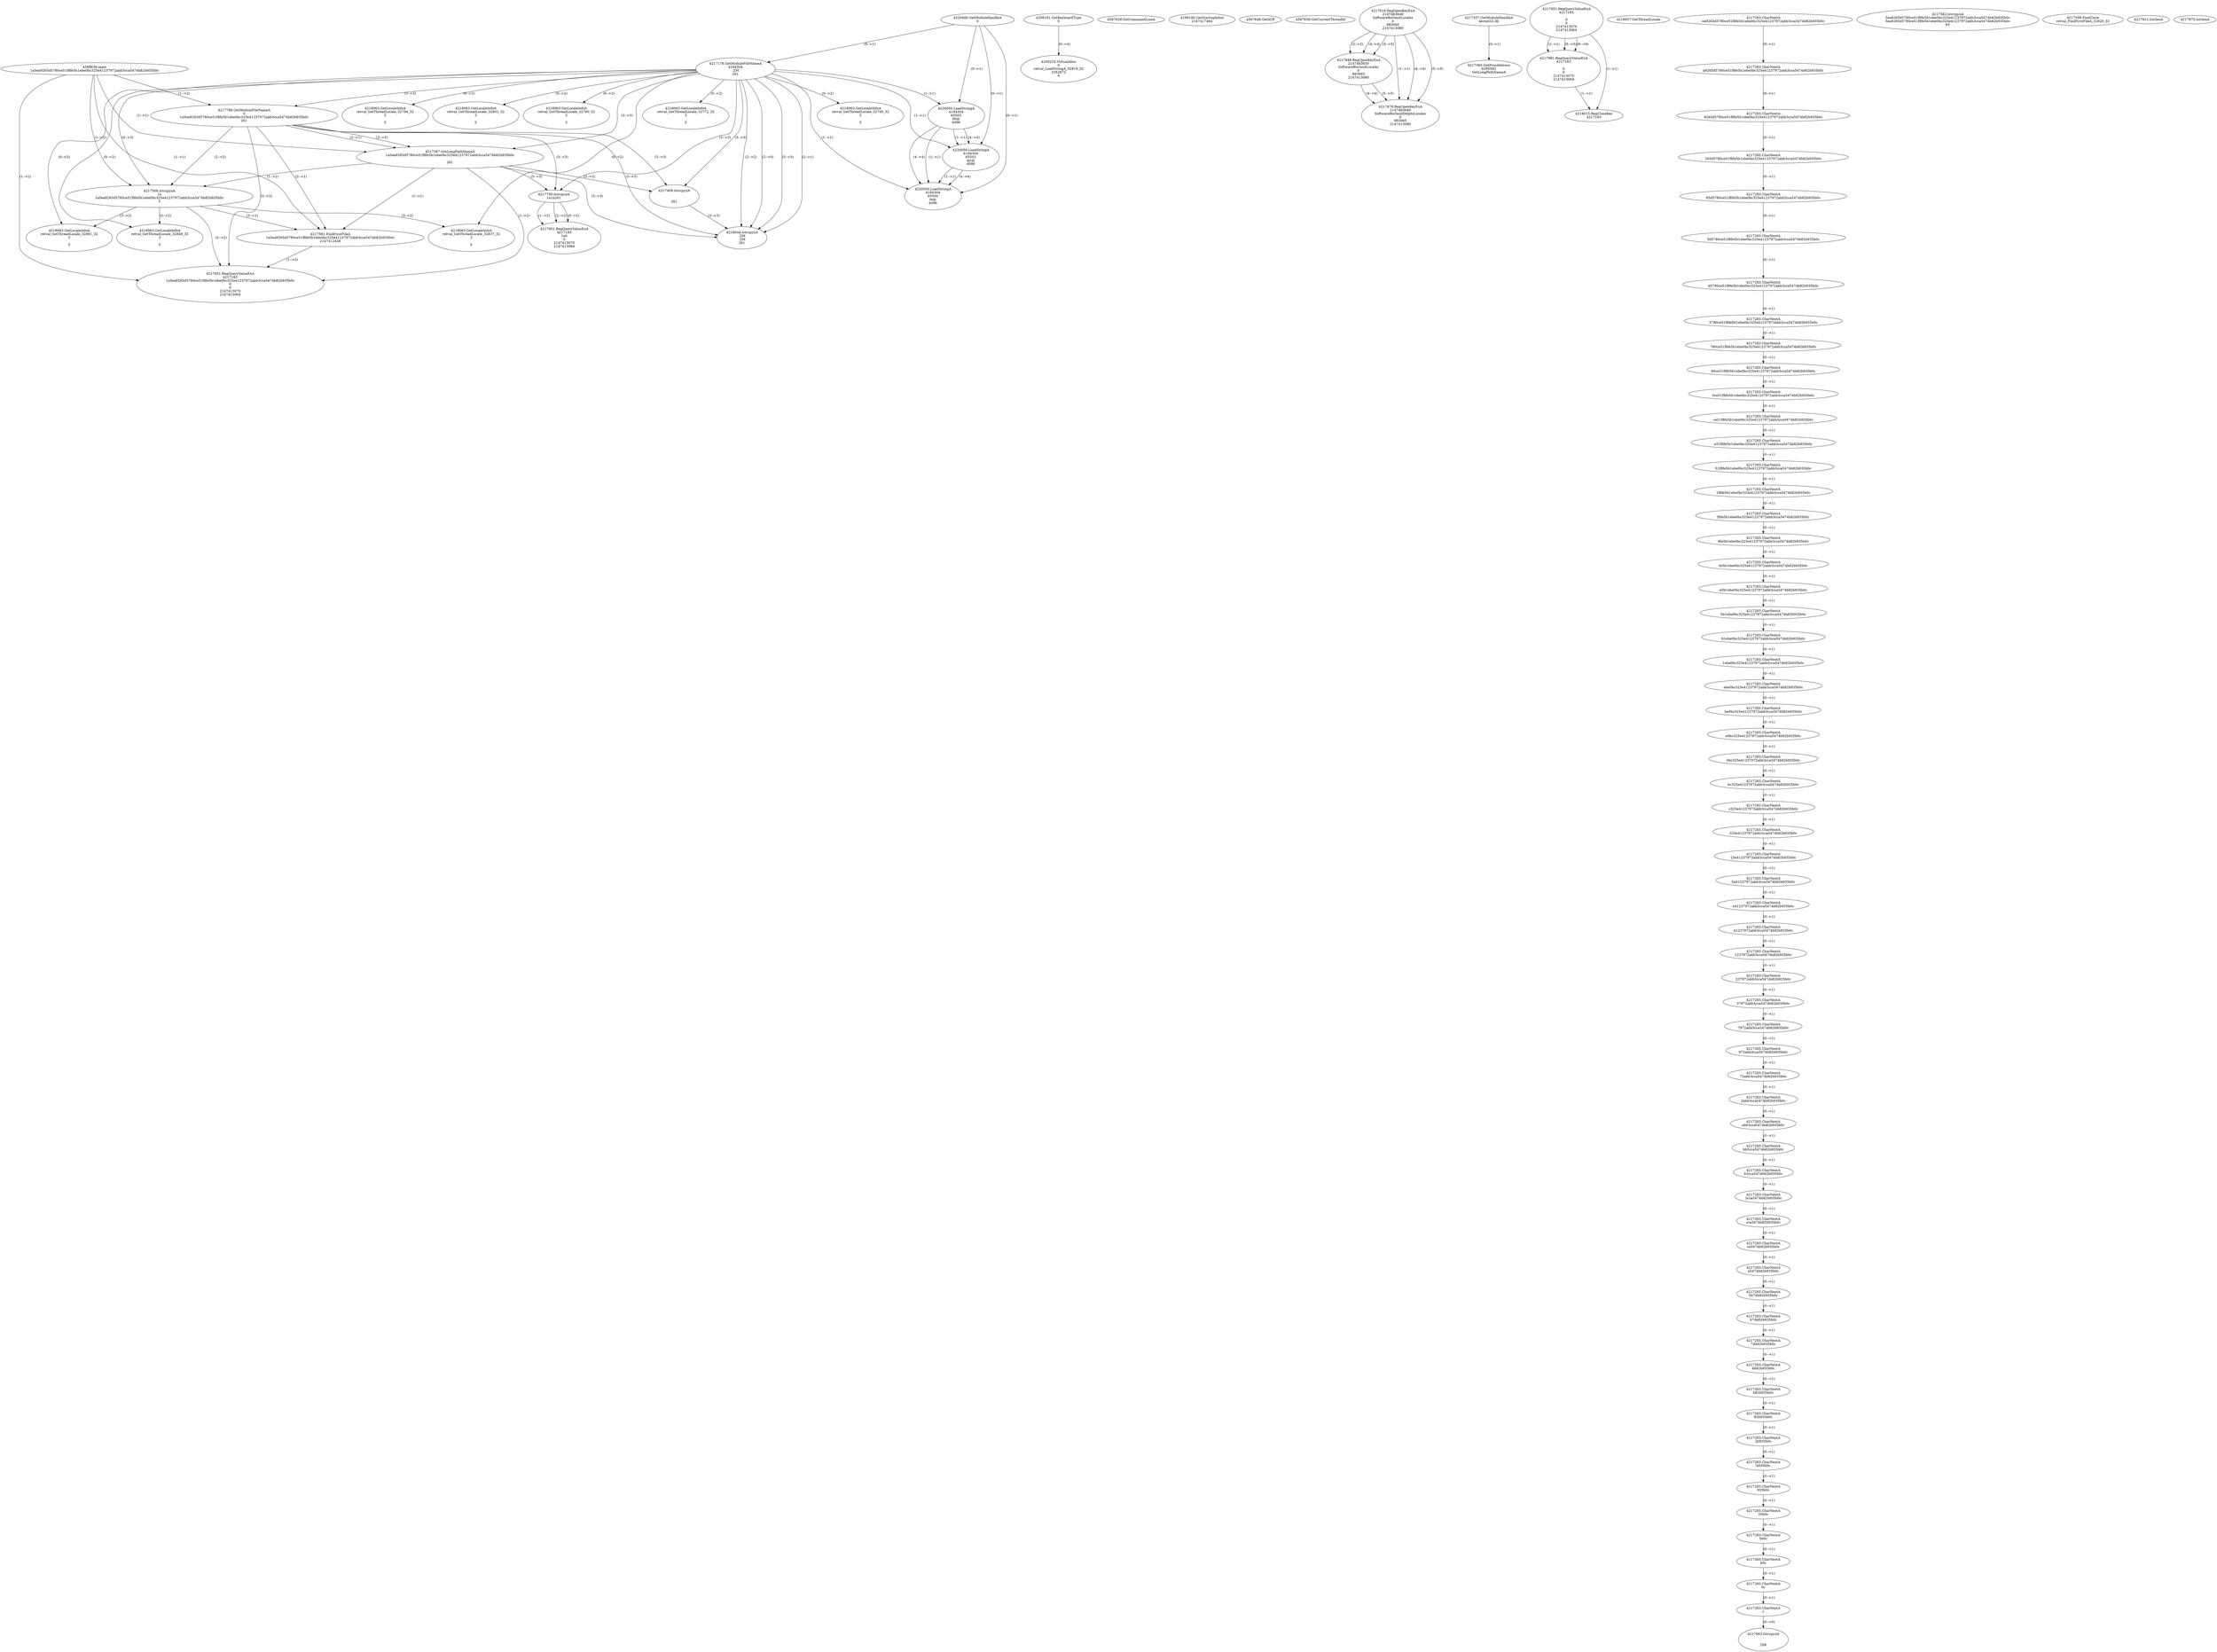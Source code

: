 // Global SCDG with merge call
digraph {
	0 [label="4589636.main
1a5ea9265d5780ce51f8fe5b1ebe0bc325e41237972abb3cca5474b82b935b0c"]
	1 [label="4220400.GetModuleHandleA
0"]
	2 [label="4208181.GetKeyboardType
0"]
	3 [label="4587628.GetCommandLineA
"]
	4 [label="4199190.GetStartupInfoA
2147417464"]
	5 [label="4587648.GetACP
"]
	6 [label="4587658.GetCurrentThreadId
"]
	7 [label="4217178.GetModuleFileNameA
4194304
.ZM
261"]
	1 -> 7 [label="(0-->1)"]
	8 [label="4217788.GetModuleFileNameA
0
1a5ea9265d5780ce51f8fe5b1ebe0bc325e41237972abb3cca5474b82b935b0c
261"]
	0 -> 8 [label="(1-->2)"]
	7 -> 8 [label="(3-->3)"]
	9 [label="4217818.RegOpenKeyExA
2147483649
Software\Borland\Locales
0
983065
2147413080"]
	10 [label="4217337.GetModuleHandleA
kernel32.dll"]
	11 [label="4217360.GetProcAddress
6295592
GetLongPathNameA"]
	10 -> 11 [label="(0-->1)"]
	12 [label="4217387.GetLongPathNameA
1a5ea9265d5780ce51f8fe5b1ebe0bc325e41237972abb3cca5474b82b935b0c

261"]
	0 -> 12 [label="(1-->1)"]
	8 -> 12 [label="(2-->1)"]
	7 -> 12 [label="(3-->3)"]
	8 -> 12 [label="(3-->3)"]
	13 [label="4217408.lstrcpynA


261"]
	7 -> 13 [label="(3-->3)"]
	8 -> 13 [label="(3-->3)"]
	12 -> 13 [label="(3-->3)"]
	14 [label="4217951.RegQueryValueExA
4217183

0
0
2147413070
2147413064"]
	15 [label="4217981.RegQueryValueExA
4217183

0
0
2147413070
2147413064"]
	14 -> 15 [label="(1-->1)"]
	14 -> 15 [label="(5-->5)"]
	14 -> 15 [label="(6-->6)"]
	16 [label="4218015.RegCloseKey
4217183"]
	14 -> 16 [label="(1-->1)"]
	15 -> 16 [label="(1-->1)"]
	17 [label="4218044.lstrcpynA
.ZM
.ZM
261"]
	7 -> 17 [label="(2-->1)"]
	7 -> 17 [label="(2-->2)"]
	7 -> 17 [label="(3-->3)"]
	8 -> 17 [label="(3-->3)"]
	12 -> 17 [label="(3-->3)"]
	13 -> 17 [label="(3-->3)"]
	7 -> 17 [label="(2-->0)"]
	18 [label="4218057.GetThreadLocale
"]
	19 [label="4218063.GetLocaleInfoA
retval_GetThreadLocale_32790_32
3

5"]
	7 -> 19 [label="(0-->2)"]
	20 [label="4220050.LoadStringA
4194304
65503
Ht@
4096"]
	1 -> 20 [label="(0-->1)"]
	7 -> 20 [label="(1-->1)"]
	21 [label="4220050.LoadStringA
4194304
65502
@t@
4096"]
	1 -> 21 [label="(0-->1)"]
	7 -> 21 [label="(1-->1)"]
	20 -> 21 [label="(1-->1)"]
	20 -> 21 [label="(4-->4)"]
	22 [label="4200224.VirtualAlloc
0
retval_LoadStringA_32819_32
1052672
4"]
	2 -> 22 [label="(0-->4)"]
	23 [label="4217848.RegOpenKeyExA
2147483650
Software\Borland\Locales
0
983065
2147413080"]
	9 -> 23 [label="(2-->2)"]
	9 -> 23 [label="(4-->4)"]
	9 -> 23 [label="(5-->5)"]
	24 [label="4217878.RegOpenKeyExA
2147483649
Software\Borland\Delphi\Locales
0
983065
2147413080"]
	9 -> 24 [label="(1-->1)"]
	9 -> 24 [label="(4-->4)"]
	23 -> 24 [label="(4-->4)"]
	9 -> 24 [label="(5-->5)"]
	23 -> 24 [label="(5-->5)"]
	25 [label="4217508.lstrcpynA
1a
1a5ea9265d5780ce51f8fe5b1ebe0bc325e41237972abb3cca5474b82b935b0c
3"]
	0 -> 25 [label="(1-->2)"]
	8 -> 25 [label="(2-->2)"]
	12 -> 25 [label="(1-->2)"]
	7 -> 25 [label="(0-->3)"]
	26 [label="4217283.CharNextA
ea9265d5780ce51f8fe5b1ebe0bc325e41237972abb3cca5474b82b935b0c"]
	27 [label="4217283.CharNextA
a9265d5780ce51f8fe5b1ebe0bc325e41237972abb3cca5474b82b935b0c"]
	26 -> 27 [label="(0-->1)"]
	28 [label="4217283.CharNextA
9265d5780ce51f8fe5b1ebe0bc325e41237972abb3cca5474b82b935b0c"]
	27 -> 28 [label="(0-->1)"]
	29 [label="4217283.CharNextA
265d5780ce51f8fe5b1ebe0bc325e41237972abb3cca5474b82b935b0c"]
	28 -> 29 [label="(0-->1)"]
	30 [label="4217283.CharNextA
65d5780ce51f8fe5b1ebe0bc325e41237972abb3cca5474b82b935b0c"]
	29 -> 30 [label="(0-->1)"]
	31 [label="4217283.CharNextA
5d5780ce51f8fe5b1ebe0bc325e41237972abb3cca5474b82b935b0c"]
	30 -> 31 [label="(0-->1)"]
	32 [label="4217283.CharNextA
d5780ce51f8fe5b1ebe0bc325e41237972abb3cca5474b82b935b0c"]
	31 -> 32 [label="(0-->1)"]
	33 [label="4217283.CharNextA
5780ce51f8fe5b1ebe0bc325e41237972abb3cca5474b82b935b0c"]
	32 -> 33 [label="(0-->1)"]
	34 [label="4217283.CharNextA
780ce51f8fe5b1ebe0bc325e41237972abb3cca5474b82b935b0c"]
	33 -> 34 [label="(0-->1)"]
	35 [label="4217283.CharNextA
80ce51f8fe5b1ebe0bc325e41237972abb3cca5474b82b935b0c"]
	34 -> 35 [label="(0-->1)"]
	36 [label="4217283.CharNextA
0ce51f8fe5b1ebe0bc325e41237972abb3cca5474b82b935b0c"]
	35 -> 36 [label="(0-->1)"]
	37 [label="4217283.CharNextA
ce51f8fe5b1ebe0bc325e41237972abb3cca5474b82b935b0c"]
	36 -> 37 [label="(0-->1)"]
	38 [label="4217283.CharNextA
e51f8fe5b1ebe0bc325e41237972abb3cca5474b82b935b0c"]
	37 -> 38 [label="(0-->1)"]
	39 [label="4217283.CharNextA
51f8fe5b1ebe0bc325e41237972abb3cca5474b82b935b0c"]
	38 -> 39 [label="(0-->1)"]
	40 [label="4217283.CharNextA
1f8fe5b1ebe0bc325e41237972abb3cca5474b82b935b0c"]
	39 -> 40 [label="(0-->1)"]
	41 [label="4217283.CharNextA
f8fe5b1ebe0bc325e41237972abb3cca5474b82b935b0c"]
	40 -> 41 [label="(0-->1)"]
	42 [label="4217283.CharNextA
8fe5b1ebe0bc325e41237972abb3cca5474b82b935b0c"]
	41 -> 42 [label="(0-->1)"]
	43 [label="4217283.CharNextA
fe5b1ebe0bc325e41237972abb3cca5474b82b935b0c"]
	42 -> 43 [label="(0-->1)"]
	44 [label="4217283.CharNextA
e5b1ebe0bc325e41237972abb3cca5474b82b935b0c"]
	43 -> 44 [label="(0-->1)"]
	45 [label="4217283.CharNextA
5b1ebe0bc325e41237972abb3cca5474b82b935b0c"]
	44 -> 45 [label="(0-->1)"]
	46 [label="4217283.CharNextA
b1ebe0bc325e41237972abb3cca5474b82b935b0c"]
	45 -> 46 [label="(0-->1)"]
	47 [label="4217283.CharNextA
1ebe0bc325e41237972abb3cca5474b82b935b0c"]
	46 -> 47 [label="(0-->1)"]
	48 [label="4217283.CharNextA
ebe0bc325e41237972abb3cca5474b82b935b0c"]
	47 -> 48 [label="(0-->1)"]
	49 [label="4217283.CharNextA
be0bc325e41237972abb3cca5474b82b935b0c"]
	48 -> 49 [label="(0-->1)"]
	50 [label="4217283.CharNextA
e0bc325e41237972abb3cca5474b82b935b0c"]
	49 -> 50 [label="(0-->1)"]
	51 [label="4217283.CharNextA
0bc325e41237972abb3cca5474b82b935b0c"]
	50 -> 51 [label="(0-->1)"]
	52 [label="4217283.CharNextA
bc325e41237972abb3cca5474b82b935b0c"]
	51 -> 52 [label="(0-->1)"]
	53 [label="4217283.CharNextA
c325e41237972abb3cca5474b82b935b0c"]
	52 -> 53 [label="(0-->1)"]
	54 [label="4217283.CharNextA
325e41237972abb3cca5474b82b935b0c"]
	53 -> 54 [label="(0-->1)"]
	55 [label="4217283.CharNextA
25e41237972abb3cca5474b82b935b0c"]
	54 -> 55 [label="(0-->1)"]
	56 [label="4217283.CharNextA
5e41237972abb3cca5474b82b935b0c"]
	55 -> 56 [label="(0-->1)"]
	57 [label="4217283.CharNextA
e41237972abb3cca5474b82b935b0c"]
	56 -> 57 [label="(0-->1)"]
	58 [label="4217283.CharNextA
41237972abb3cca5474b82b935b0c"]
	57 -> 58 [label="(0-->1)"]
	59 [label="4217283.CharNextA
1237972abb3cca5474b82b935b0c"]
	58 -> 59 [label="(0-->1)"]
	60 [label="4217283.CharNextA
237972abb3cca5474b82b935b0c"]
	59 -> 60 [label="(0-->1)"]
	61 [label="4217283.CharNextA
37972abb3cca5474b82b935b0c"]
	60 -> 61 [label="(0-->1)"]
	62 [label="4217283.CharNextA
7972abb3cca5474b82b935b0c"]
	61 -> 62 [label="(0-->1)"]
	63 [label="4217283.CharNextA
972abb3cca5474b82b935b0c"]
	62 -> 63 [label="(0-->1)"]
	64 [label="4217283.CharNextA
72abb3cca5474b82b935b0c"]
	63 -> 64 [label="(0-->1)"]
	65 [label="4217283.CharNextA
2abb3cca5474b82b935b0c"]
	64 -> 65 [label="(0-->1)"]
	66 [label="4217283.CharNextA
abb3cca5474b82b935b0c"]
	65 -> 66 [label="(0-->1)"]
	67 [label="4217283.CharNextA
bb3cca5474b82b935b0c"]
	66 -> 67 [label="(0-->1)"]
	68 [label="4217283.CharNextA
b3cca5474b82b935b0c"]
	67 -> 68 [label="(0-->1)"]
	69 [label="4217283.CharNextA
3cca5474b82b935b0c"]
	68 -> 69 [label="(0-->1)"]
	70 [label="4217283.CharNextA
cca5474b82b935b0c"]
	69 -> 70 [label="(0-->1)"]
	71 [label="4217283.CharNextA
ca5474b82b935b0c"]
	70 -> 71 [label="(0-->1)"]
	72 [label="4217283.CharNextA
a5474b82b935b0c"]
	71 -> 72 [label="(0-->1)"]
	73 [label="4217283.CharNextA
5474b82b935b0c"]
	72 -> 73 [label="(0-->1)"]
	74 [label="4217283.CharNextA
474b82b935b0c"]
	73 -> 74 [label="(0-->1)"]
	75 [label="4217283.CharNextA
74b82b935b0c"]
	74 -> 75 [label="(0-->1)"]
	76 [label="4217283.CharNextA
4b82b935b0c"]
	75 -> 76 [label="(0-->1)"]
	77 [label="4217283.CharNextA
b82b935b0c"]
	76 -> 77 [label="(0-->1)"]
	78 [label="4217283.CharNextA
82b935b0c"]
	77 -> 78 [label="(0-->1)"]
	79 [label="4217283.CharNextA
2b935b0c"]
	78 -> 79 [label="(0-->1)"]
	80 [label="4217283.CharNextA
b935b0c"]
	79 -> 80 [label="(0-->1)"]
	81 [label="4217283.CharNextA
935b0c"]
	80 -> 81 [label="(0-->1)"]
	82 [label="4217283.CharNextA
35b0c"]
	81 -> 82 [label="(0-->1)"]
	83 [label="4217283.CharNextA
5b0c"]
	82 -> 83 [label="(0-->1)"]
	84 [label="4217283.CharNextA
b0c"]
	83 -> 84 [label="(0-->1)"]
	85 [label="4217283.CharNextA
0c"]
	84 -> 85 [label="(0-->1)"]
	86 [label="4217283.CharNextA
c"]
	85 -> 86 [label="(0-->1)"]
	87 [label="4217562.lstrcpynA
5ea9265d5780ce51f8fe5b1ebe0bc325e41237972abb3cca5474b82b935b0c
5ea9265d5780ce51f8fe5b1ebe0bc325e41237972abb3cca5474b82b935b0c
63"]
	88 [label="4217581.FindFirstFileA
1a5ea9265d5780ce51f8fe5b1ebe0bc325e41237972abb3cca5474b82b935b0c
2147412438"]
	0 -> 88 [label="(1-->1)"]
	8 -> 88 [label="(2-->1)"]
	12 -> 88 [label="(1-->1)"]
	25 -> 88 [label="(2-->1)"]
	89 [label="4217951.RegQueryValueExA
4217183
1a5ea9265d5780ce51f8fe5b1ebe0bc325e41237972abb3cca5474b82b935b0c
0
0
2147413070
2147413064"]
	0 -> 89 [label="(1-->2)"]
	8 -> 89 [label="(2-->2)"]
	12 -> 89 [label="(1-->2)"]
	25 -> 89 [label="(2-->2)"]
	88 -> 89 [label="(1-->2)"]
	90 [label="4218063.GetLocaleInfoA
retval_GetThreadLocale_32861_32
3

5"]
	7 -> 90 [label="(0-->2)"]
	25 -> 90 [label="(3-->2)"]
	91 [label="4217599.FindClose
retval_FindFirstFileA_32820_32"]
	92 [label="4217611.lstrlenA
"]
	93 [label="4217663.lstrcpynA


258"]
	86 -> 93 [label="(0-->0)"]
	94 [label="4217675.lstrlenA
"]
	95 [label="4217709.lstrcpynA
1a\
1a\
261"]
	7 -> 95 [label="(3-->3)"]
	8 -> 95 [label="(3-->3)"]
	12 -> 95 [label="(3-->3)"]
	96 [label="4217951.RegQueryValueExA
4217183
1a\
0
0
2147413070
2147413064"]
	95 -> 96 [label="(1-->2)"]
	95 -> 96 [label="(2-->2)"]
	95 -> 96 [label="(0-->2)"]
	97 [label="4218063.GetLocaleInfoA
retval_GetThreadLocale_32849_32
3

5"]
	7 -> 97 [label="(0-->2)"]
	25 -> 97 [label="(3-->2)"]
	98 [label="4218063.GetLocaleInfoA
retval_GetThreadLocale_32837_32
3

5"]
	7 -> 98 [label="(0-->2)"]
	25 -> 98 [label="(3-->2)"]
	99 [label="4218063.GetLocaleInfoA
retval_GetThreadLocale_32772_32
3

5"]
	7 -> 99 [label="(0-->2)"]
	100 [label="4220050.LoadStringA
4194304
65500
0t@
4096"]
	1 -> 100 [label="(0-->1)"]
	7 -> 100 [label="(1-->1)"]
	20 -> 100 [label="(1-->1)"]
	21 -> 100 [label="(1-->1)"]
	20 -> 100 [label="(4-->4)"]
	21 -> 100 [label="(4-->4)"]
	101 [label="4218063.GetLocaleInfoA
retval_GetThreadLocale_32795_32
3

5"]
	7 -> 101 [label="(0-->2)"]
	102 [label="4218063.GetLocaleInfoA
retval_GetThreadLocale_32784_32
3

5"]
	7 -> 102 [label="(0-->2)"]
	103 [label="4218063.GetLocaleInfoA
retval_GetThreadLocale_32801_32
3

5"]
	7 -> 103 [label="(0-->2)"]
}
